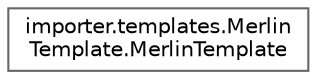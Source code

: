 digraph "Graphical Class Hierarchy"
{
 // LATEX_PDF_SIZE
  bgcolor="transparent";
  edge [fontname=Helvetica,fontsize=10,labelfontname=Helvetica,labelfontsize=10];
  node [fontname=Helvetica,fontsize=10,shape=box,height=0.2,width=0.4];
  rankdir="LR";
  Node0 [id="Node000000",label="importer.templates.Merlin\lTemplate.MerlinTemplate",height=0.2,width=0.4,color="grey40", fillcolor="white", style="filled",URL="$classimporter_1_1templates_1_1_merlin_template_1_1_merlin_template.html",tooltip=" "];
}
